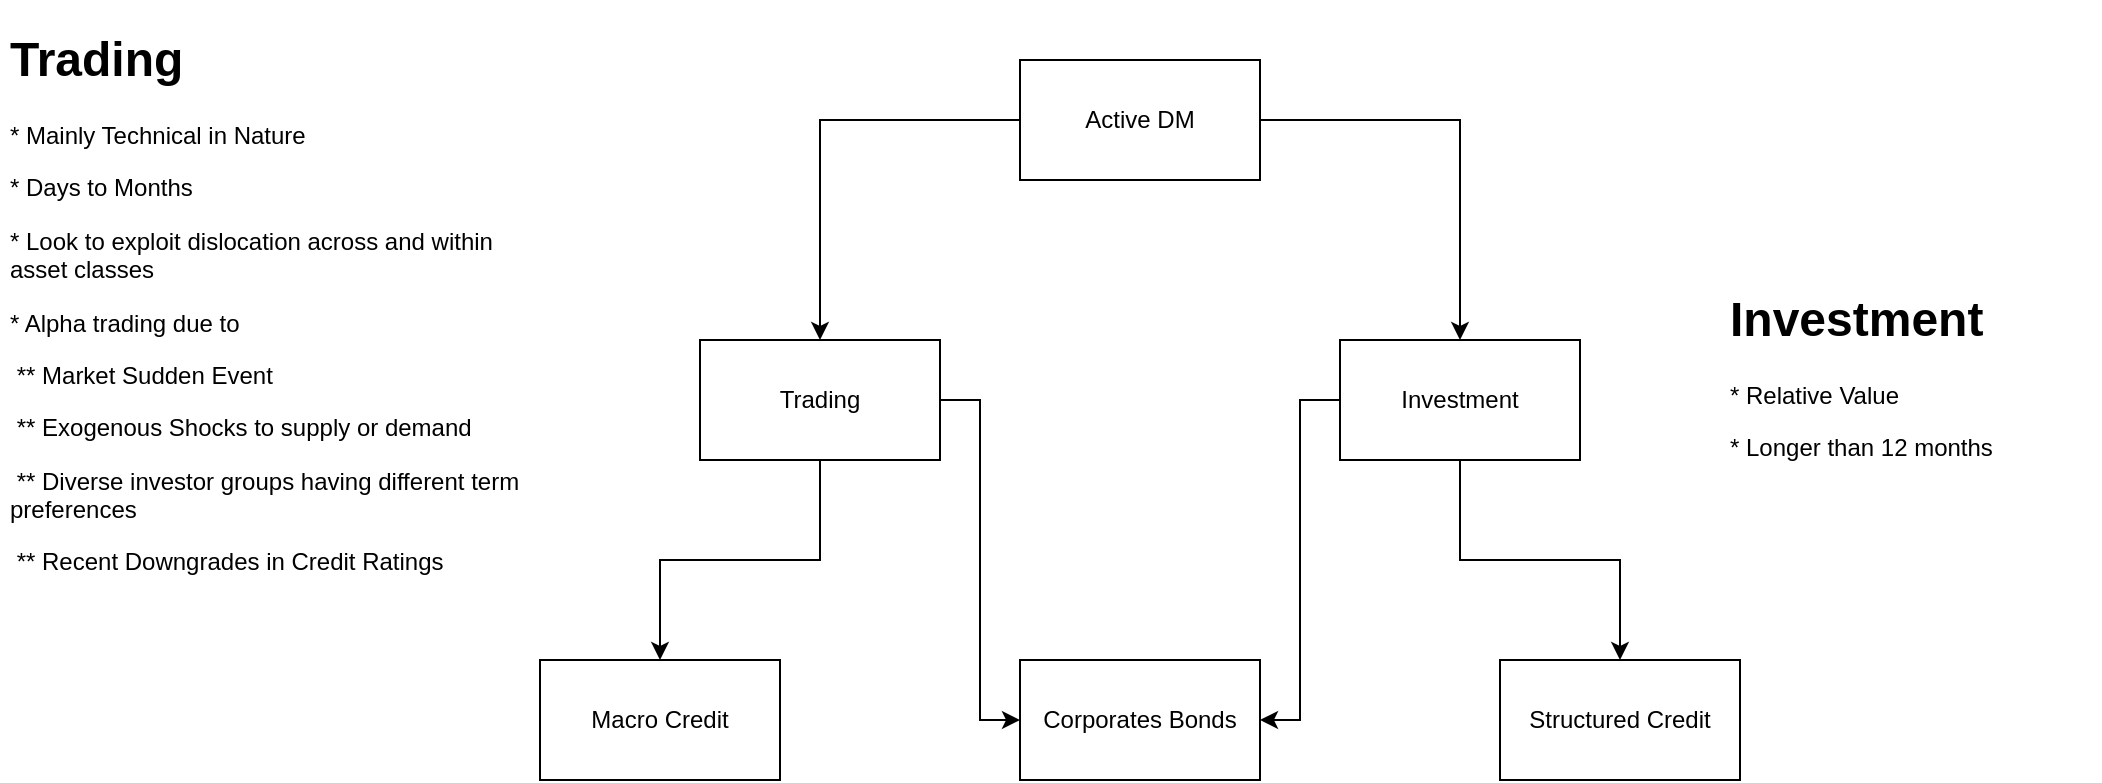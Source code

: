 <mxfile version="16.6.6" type="github">
  <diagram id="fhmz8rWZUhe7rHVmVunX" name="Page-1">
    <mxGraphModel dx="1792" dy="666" grid="1" gridSize="10" guides="1" tooltips="1" connect="1" arrows="1" fold="1" page="1" pageScale="1" pageWidth="850" pageHeight="1100" math="0" shadow="0">
      <root>
        <mxCell id="0" />
        <mxCell id="1" parent="0" />
        <mxCell id="Pd-UetmijkPzAP75kOQu-7" style="edgeStyle=orthogonalEdgeStyle;rounded=0;orthogonalLoop=1;jettySize=auto;html=1;" edge="1" parent="1" source="Pd-UetmijkPzAP75kOQu-1" target="Pd-UetmijkPzAP75kOQu-2">
          <mxGeometry relative="1" as="geometry" />
        </mxCell>
        <mxCell id="Pd-UetmijkPzAP75kOQu-8" style="edgeStyle=orthogonalEdgeStyle;rounded=0;orthogonalLoop=1;jettySize=auto;html=1;" edge="1" parent="1" source="Pd-UetmijkPzAP75kOQu-1" target="Pd-UetmijkPzAP75kOQu-3">
          <mxGeometry relative="1" as="geometry" />
        </mxCell>
        <mxCell id="Pd-UetmijkPzAP75kOQu-1" value="Active DM" style="whiteSpace=wrap;html=1;" vertex="1" parent="1">
          <mxGeometry x="240" y="130" width="120" height="60" as="geometry" />
        </mxCell>
        <mxCell id="Pd-UetmijkPzAP75kOQu-9" style="edgeStyle=orthogonalEdgeStyle;rounded=0;orthogonalLoop=1;jettySize=auto;html=1;" edge="1" parent="1" source="Pd-UetmijkPzAP75kOQu-2" target="Pd-UetmijkPzAP75kOQu-6">
          <mxGeometry relative="1" as="geometry" />
        </mxCell>
        <mxCell id="Pd-UetmijkPzAP75kOQu-17" style="edgeStyle=orthogonalEdgeStyle;rounded=0;orthogonalLoop=1;jettySize=auto;html=1;entryX=0;entryY=0.5;entryDx=0;entryDy=0;" edge="1" parent="1" source="Pd-UetmijkPzAP75kOQu-2" target="Pd-UetmijkPzAP75kOQu-10">
          <mxGeometry relative="1" as="geometry" />
        </mxCell>
        <mxCell id="Pd-UetmijkPzAP75kOQu-2" value="Trading" style="whiteSpace=wrap;html=1;" vertex="1" parent="1">
          <mxGeometry x="80" y="270" width="120" height="60" as="geometry" />
        </mxCell>
        <mxCell id="Pd-UetmijkPzAP75kOQu-15" style="edgeStyle=orthogonalEdgeStyle;rounded=0;orthogonalLoop=1;jettySize=auto;html=1;entryX=1;entryY=0.5;entryDx=0;entryDy=0;" edge="1" parent="1" source="Pd-UetmijkPzAP75kOQu-3" target="Pd-UetmijkPzAP75kOQu-10">
          <mxGeometry relative="1" as="geometry" />
        </mxCell>
        <mxCell id="Pd-UetmijkPzAP75kOQu-16" style="edgeStyle=orthogonalEdgeStyle;rounded=0;orthogonalLoop=1;jettySize=auto;html=1;" edge="1" parent="1" source="Pd-UetmijkPzAP75kOQu-3" target="Pd-UetmijkPzAP75kOQu-11">
          <mxGeometry relative="1" as="geometry" />
        </mxCell>
        <mxCell id="Pd-UetmijkPzAP75kOQu-3" value="Investment" style="whiteSpace=wrap;html=1;" vertex="1" parent="1">
          <mxGeometry x="400" y="270" width="120" height="60" as="geometry" />
        </mxCell>
        <mxCell id="Pd-UetmijkPzAP75kOQu-4" value="&lt;h1&gt;Trading&lt;/h1&gt;&lt;p&gt;* Mainly Technical in Nature&lt;/p&gt;&lt;p&gt;* Days to Months&lt;/p&gt;&lt;p&gt;* Look to exploit dislocation across and within asset classes&lt;/p&gt;&lt;p&gt;* Alpha trading due to&lt;/p&gt;&lt;p&gt;&lt;span style=&quot;white-space: pre&quot;&gt;	&lt;/span&gt;** Market Sudden Event&lt;br&gt;&lt;/p&gt;&lt;p&gt;&lt;span style=&quot;white-space: pre&quot;&gt;	&lt;/span&gt;** Exogenous Shocks to supply or demand&lt;br&gt;&lt;/p&gt;&lt;p&gt;&lt;span style=&quot;white-space: pre&quot;&gt;	&lt;/span&gt;** Diverse investor groups having different term preferences&lt;br&gt;&lt;/p&gt;&lt;p&gt;&lt;span style=&quot;white-space: pre&quot;&gt;	&lt;/span&gt;** Recent Downgrades in Credit Ratings&lt;/p&gt;" style="text;html=1;strokeColor=none;fillColor=none;spacing=5;spacingTop=-20;whiteSpace=wrap;overflow=hidden;rounded=0;" vertex="1" parent="1">
          <mxGeometry x="-270" y="110" width="280" height="340" as="geometry" />
        </mxCell>
        <mxCell id="Pd-UetmijkPzAP75kOQu-5" value="&lt;h1&gt;Investment&lt;/h1&gt;&lt;p&gt;* Relative Value&lt;/p&gt;&lt;p&gt;* Longer than 12 months&lt;/p&gt;" style="text;html=1;strokeColor=none;fillColor=none;spacing=5;spacingTop=-20;whiteSpace=wrap;overflow=hidden;rounded=0;" vertex="1" parent="1">
          <mxGeometry x="590" y="240" width="190" height="120" as="geometry" />
        </mxCell>
        <mxCell id="Pd-UetmijkPzAP75kOQu-6" value="Macro Credit" style="whiteSpace=wrap;html=1;" vertex="1" parent="1">
          <mxGeometry y="430" width="120" height="60" as="geometry" />
        </mxCell>
        <mxCell id="Pd-UetmijkPzAP75kOQu-10" value="Corporates Bonds" style="whiteSpace=wrap;html=1;" vertex="1" parent="1">
          <mxGeometry x="240" y="430" width="120" height="60" as="geometry" />
        </mxCell>
        <mxCell id="Pd-UetmijkPzAP75kOQu-11" value="Structured Credit" style="whiteSpace=wrap;html=1;" vertex="1" parent="1">
          <mxGeometry x="480" y="430" width="120" height="60" as="geometry" />
        </mxCell>
      </root>
    </mxGraphModel>
  </diagram>
</mxfile>
